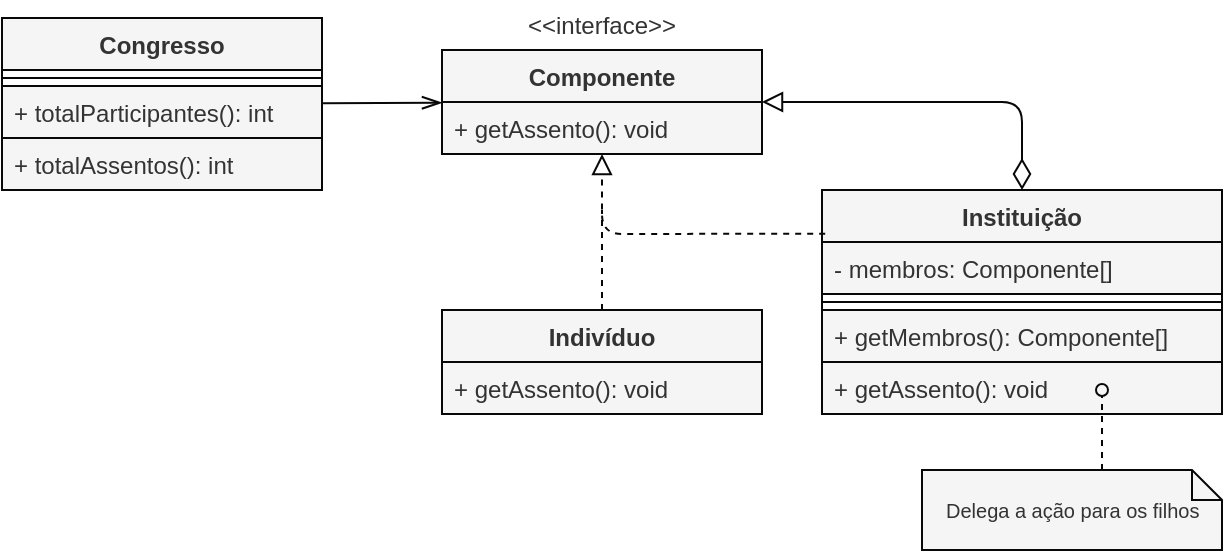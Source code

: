 <mxfile>
    <diagram id="WXIELIS02FdrEJb0joY8" name="Page-1">
        <mxGraphModel dx="748" dy="538" grid="1" gridSize="10" guides="1" tooltips="1" connect="1" arrows="1" fold="1" page="0" pageScale="1" pageWidth="850" pageHeight="1100" background="#ffffff" math="0" shadow="0">
            <root>
                <mxCell id="0"/>
                <mxCell id="1" parent="0"/>
                <mxCell id="2" value="Congresso" style="swimlane;fontStyle=1;align=center;verticalAlign=top;childLayout=stackLayout;horizontal=1;startSize=26;horizontalStack=0;resizeParent=1;resizeParentMax=0;resizeLast=0;collapsible=1;marginBottom=0;fillColor=#f5f5f5;fontColor=#333333;strokeColor=#080808;" parent="1" vertex="1">
                    <mxGeometry x="310" y="294" width="160" height="86" as="geometry"/>
                </mxCell>
                <mxCell id="4" value="" style="line;strokeWidth=1;fillColor=#f5f5f5;align=left;verticalAlign=middle;spacingTop=-1;spacingLeft=3;spacingRight=3;rotatable=0;labelPosition=right;points=[];portConstraint=eastwest;fontColor=#333333;strokeColor=#080808;" parent="2" vertex="1">
                    <mxGeometry y="26" width="160" height="8" as="geometry"/>
                </mxCell>
                <mxCell id="5" value="+ totalParticipantes(): int" style="text;strokeColor=#080808;fillColor=#f5f5f5;align=left;verticalAlign=top;spacingLeft=4;spacingRight=4;overflow=hidden;rotatable=0;points=[[0,0.5],[1,0.5]];portConstraint=eastwest;fontColor=#333333;" parent="2" vertex="1">
                    <mxGeometry y="34" width="160" height="26" as="geometry"/>
                </mxCell>
                <mxCell id="6" value="+ totalAssentos(): int" style="text;strokeColor=#080808;fillColor=#f5f5f5;align=left;verticalAlign=top;spacingLeft=4;spacingRight=4;overflow=hidden;rotatable=0;points=[[0,0.5],[1,0.5]];portConstraint=eastwest;fontColor=#333333;" parent="2" vertex="1">
                    <mxGeometry y="60" width="160" height="26" as="geometry"/>
                </mxCell>
                <mxCell id="7" value="Indivíduo" style="swimlane;fontStyle=1;align=center;verticalAlign=top;childLayout=stackLayout;horizontal=1;startSize=26;horizontalStack=0;resizeParent=1;resizeParentMax=0;resizeLast=0;collapsible=1;marginBottom=0;fillColor=#f5f5f5;fontColor=#333333;strokeColor=#080808;" parent="1" vertex="1">
                    <mxGeometry x="530" y="440" width="160" height="52" as="geometry"/>
                </mxCell>
                <mxCell id="9" value="+ getAssento(): void" style="text;strokeColor=#080808;fillColor=#f5f5f5;align=left;verticalAlign=top;spacingLeft=4;spacingRight=4;overflow=hidden;rotatable=0;points=[[0,0.5],[1,0.5]];portConstraint=eastwest;fontColor=#333333;" parent="7" vertex="1">
                    <mxGeometry y="26" width="160" height="26" as="geometry"/>
                </mxCell>
                <mxCell id="12" value="Instituição" style="swimlane;fontStyle=1;align=center;verticalAlign=top;childLayout=stackLayout;horizontal=1;startSize=26;horizontalStack=0;resizeParent=1;resizeParentMax=0;resizeLast=0;collapsible=1;marginBottom=0;fillColor=#f5f5f5;fontColor=#333333;strokeColor=#080808;" parent="1" vertex="1">
                    <mxGeometry x="720" y="380" width="200" height="112" as="geometry"/>
                </mxCell>
                <mxCell id="20" value="- membros: Componente[]" style="text;strokeColor=#080808;fillColor=#f5f5f5;align=left;verticalAlign=top;spacingLeft=4;spacingRight=4;overflow=hidden;rotatable=0;points=[[0,0.5],[1,0.5]];portConstraint=eastwest;fontColor=#333333;" parent="12" vertex="1">
                    <mxGeometry y="26" width="200" height="26" as="geometry"/>
                </mxCell>
                <mxCell id="13" value="" style="line;strokeWidth=1;fillColor=default;align=left;verticalAlign=middle;spacingTop=-1;spacingLeft=3;spacingRight=3;rotatable=0;labelPosition=right;points=[];portConstraint=eastwest;fontColor=#333333;strokeColor=#080808;" parent="12" vertex="1">
                    <mxGeometry y="52" width="200" height="8" as="geometry"/>
                </mxCell>
                <mxCell id="14" value="+ getMembros(): Componente[]" style="text;strokeColor=#080808;fillColor=#f5f5f5;align=left;verticalAlign=top;spacingLeft=4;spacingRight=4;overflow=hidden;rotatable=0;points=[[0,0.5],[1,0.5]];portConstraint=eastwest;fontColor=#333333;" parent="12" vertex="1">
                    <mxGeometry y="60" width="200" height="26" as="geometry"/>
                </mxCell>
                <mxCell id="15" value="+ getAssento(): void" style="text;strokeColor=#080808;fillColor=#f5f5f5;align=left;verticalAlign=top;spacingLeft=4;spacingRight=4;overflow=hidden;rotatable=0;points=[[0,0.5],[1,0.5]];portConstraint=eastwest;fontColor=#333333;" parent="12" vertex="1">
                    <mxGeometry y="86" width="200" height="26" as="geometry"/>
                </mxCell>
                <mxCell id="16" value="Componente" style="swimlane;fontStyle=1;align=center;verticalAlign=top;childLayout=stackLayout;horizontal=1;startSize=26;horizontalStack=0;resizeParent=1;resizeParentMax=0;resizeLast=0;collapsible=1;marginBottom=0;fillColor=#f5f5f5;fontColor=#333333;strokeColor=#080808;" parent="1" vertex="1">
                    <mxGeometry x="530" y="310" width="160" height="52" as="geometry"/>
                </mxCell>
                <mxCell id="18" value="+ getAssento(): void" style="text;strokeColor=#080808;fillColor=#f5f5f5;align=left;verticalAlign=top;spacingLeft=4;spacingRight=4;overflow=hidden;rotatable=0;points=[[0,0.5],[1,0.5]];portConstraint=eastwest;fontColor=#333333;" parent="16" vertex="1">
                    <mxGeometry y="26" width="160" height="26" as="geometry"/>
                </mxCell>
                <mxCell id="19" value="&amp;lt;&amp;lt;interface&amp;gt;&amp;gt;" style="text;html=1;strokeColor=none;fillColor=none;align=center;verticalAlign=middle;spacingLeft=4;spacingRight=4;overflow=hidden;rotatable=0;points=[[0,0.5],[1,0.5]];portConstraint=eastwest;fontColor=#333333;" parent="1" vertex="1">
                    <mxGeometry x="540" y="285" width="140" height="25" as="geometry"/>
                </mxCell>
                <mxCell id="21" value="" style="endArrow=none;startArrow=none;endFill=0;startFill=0;endSize=8;html=1;verticalAlign=bottom;labelBackgroundColor=none;dashed=1;fillColor=#f5f5f5;strokeColor=#080808;" parent="1" source="7" edge="1">
                    <mxGeometry width="160" relative="1" as="geometry">
                        <mxPoint x="550" y="390" as="sourcePoint"/>
                        <mxPoint x="610" y="390" as="targetPoint"/>
                    </mxGeometry>
                </mxCell>
                <mxCell id="26" value="" style="endArrow=openThin;startArrow=none;endFill=0;startFill=0;endSize=8;html=1;verticalAlign=bottom;labelBackgroundColor=none;fillColor=#f5f5f5;strokeColor=#080808;" parent="1" source="2" target="16" edge="1">
                    <mxGeometry width="160" relative="1" as="geometry">
                        <mxPoint x="750" y="350" as="sourcePoint"/>
                        <mxPoint x="700" y="350" as="targetPoint"/>
                    </mxGeometry>
                </mxCell>
                <mxCell id="30" value="Delega a ação para os filhos" style="shape=note;size=15;align=left;spacingLeft=10;html=1;whiteSpace=wrap;fontSize=10;fillColor=#f5f5f5;fontColor=#333333;strokeColor=#080808;" parent="1" vertex="1">
                    <mxGeometry x="770" y="520" width="150" height="40" as="geometry"/>
                </mxCell>
                <mxCell id="34" style="edgeStyle=none;html=1;startArrow=none;startFill=0;endArrow=oval;endFill=0;dashed=1;entryX=0.7;entryY=0.538;entryDx=0;entryDy=0;entryPerimeter=0;exitX=0.6;exitY=0;exitDx=0;exitDy=0;exitPerimeter=0;fillColor=#f5f5f5;strokeColor=#080808;" parent="1" source="30" target="15" edge="1">
                    <mxGeometry relative="1" as="geometry">
                        <mxPoint x="630" y="500" as="targetPoint"/>
                        <mxPoint x="838" y="520" as="sourcePoint"/>
                    </mxGeometry>
                </mxCell>
                <mxCell id="35" value="" style="endArrow=block;startArrow=diamondThin;endFill=0;startFill=0;endSize=8;html=1;verticalAlign=bottom;labelBackgroundColor=none;startSize=13;fillColor=#f5f5f5;strokeColor=#080808;" parent="1" source="12" target="16" edge="1">
                    <mxGeometry width="160" relative="1" as="geometry">
                        <mxPoint x="740" y="436" as="sourcePoint"/>
                        <mxPoint x="610" y="362" as="targetPoint"/>
                        <Array as="points">
                            <mxPoint x="820" y="336"/>
                        </Array>
                    </mxGeometry>
                </mxCell>
                <mxCell id="36" value="" style="endArrow=block;startArrow=none;endFill=0;startFill=0;endSize=8;html=1;verticalAlign=bottom;labelBackgroundColor=none;dashed=1;exitX=0.008;exitY=0.195;exitDx=0;exitDy=0;exitPerimeter=0;fillColor=#f5f5f5;strokeColor=#080808;" parent="1" source="12" target="16" edge="1">
                    <mxGeometry width="160" relative="1" as="geometry">
                        <mxPoint x="741.6" y="401.84" as="sourcePoint"/>
                        <mxPoint x="610" y="362" as="targetPoint"/>
                        <Array as="points">
                            <mxPoint x="610" y="402"/>
                        </Array>
                    </mxGeometry>
                </mxCell>
            </root>
        </mxGraphModel>
    </diagram>
</mxfile>